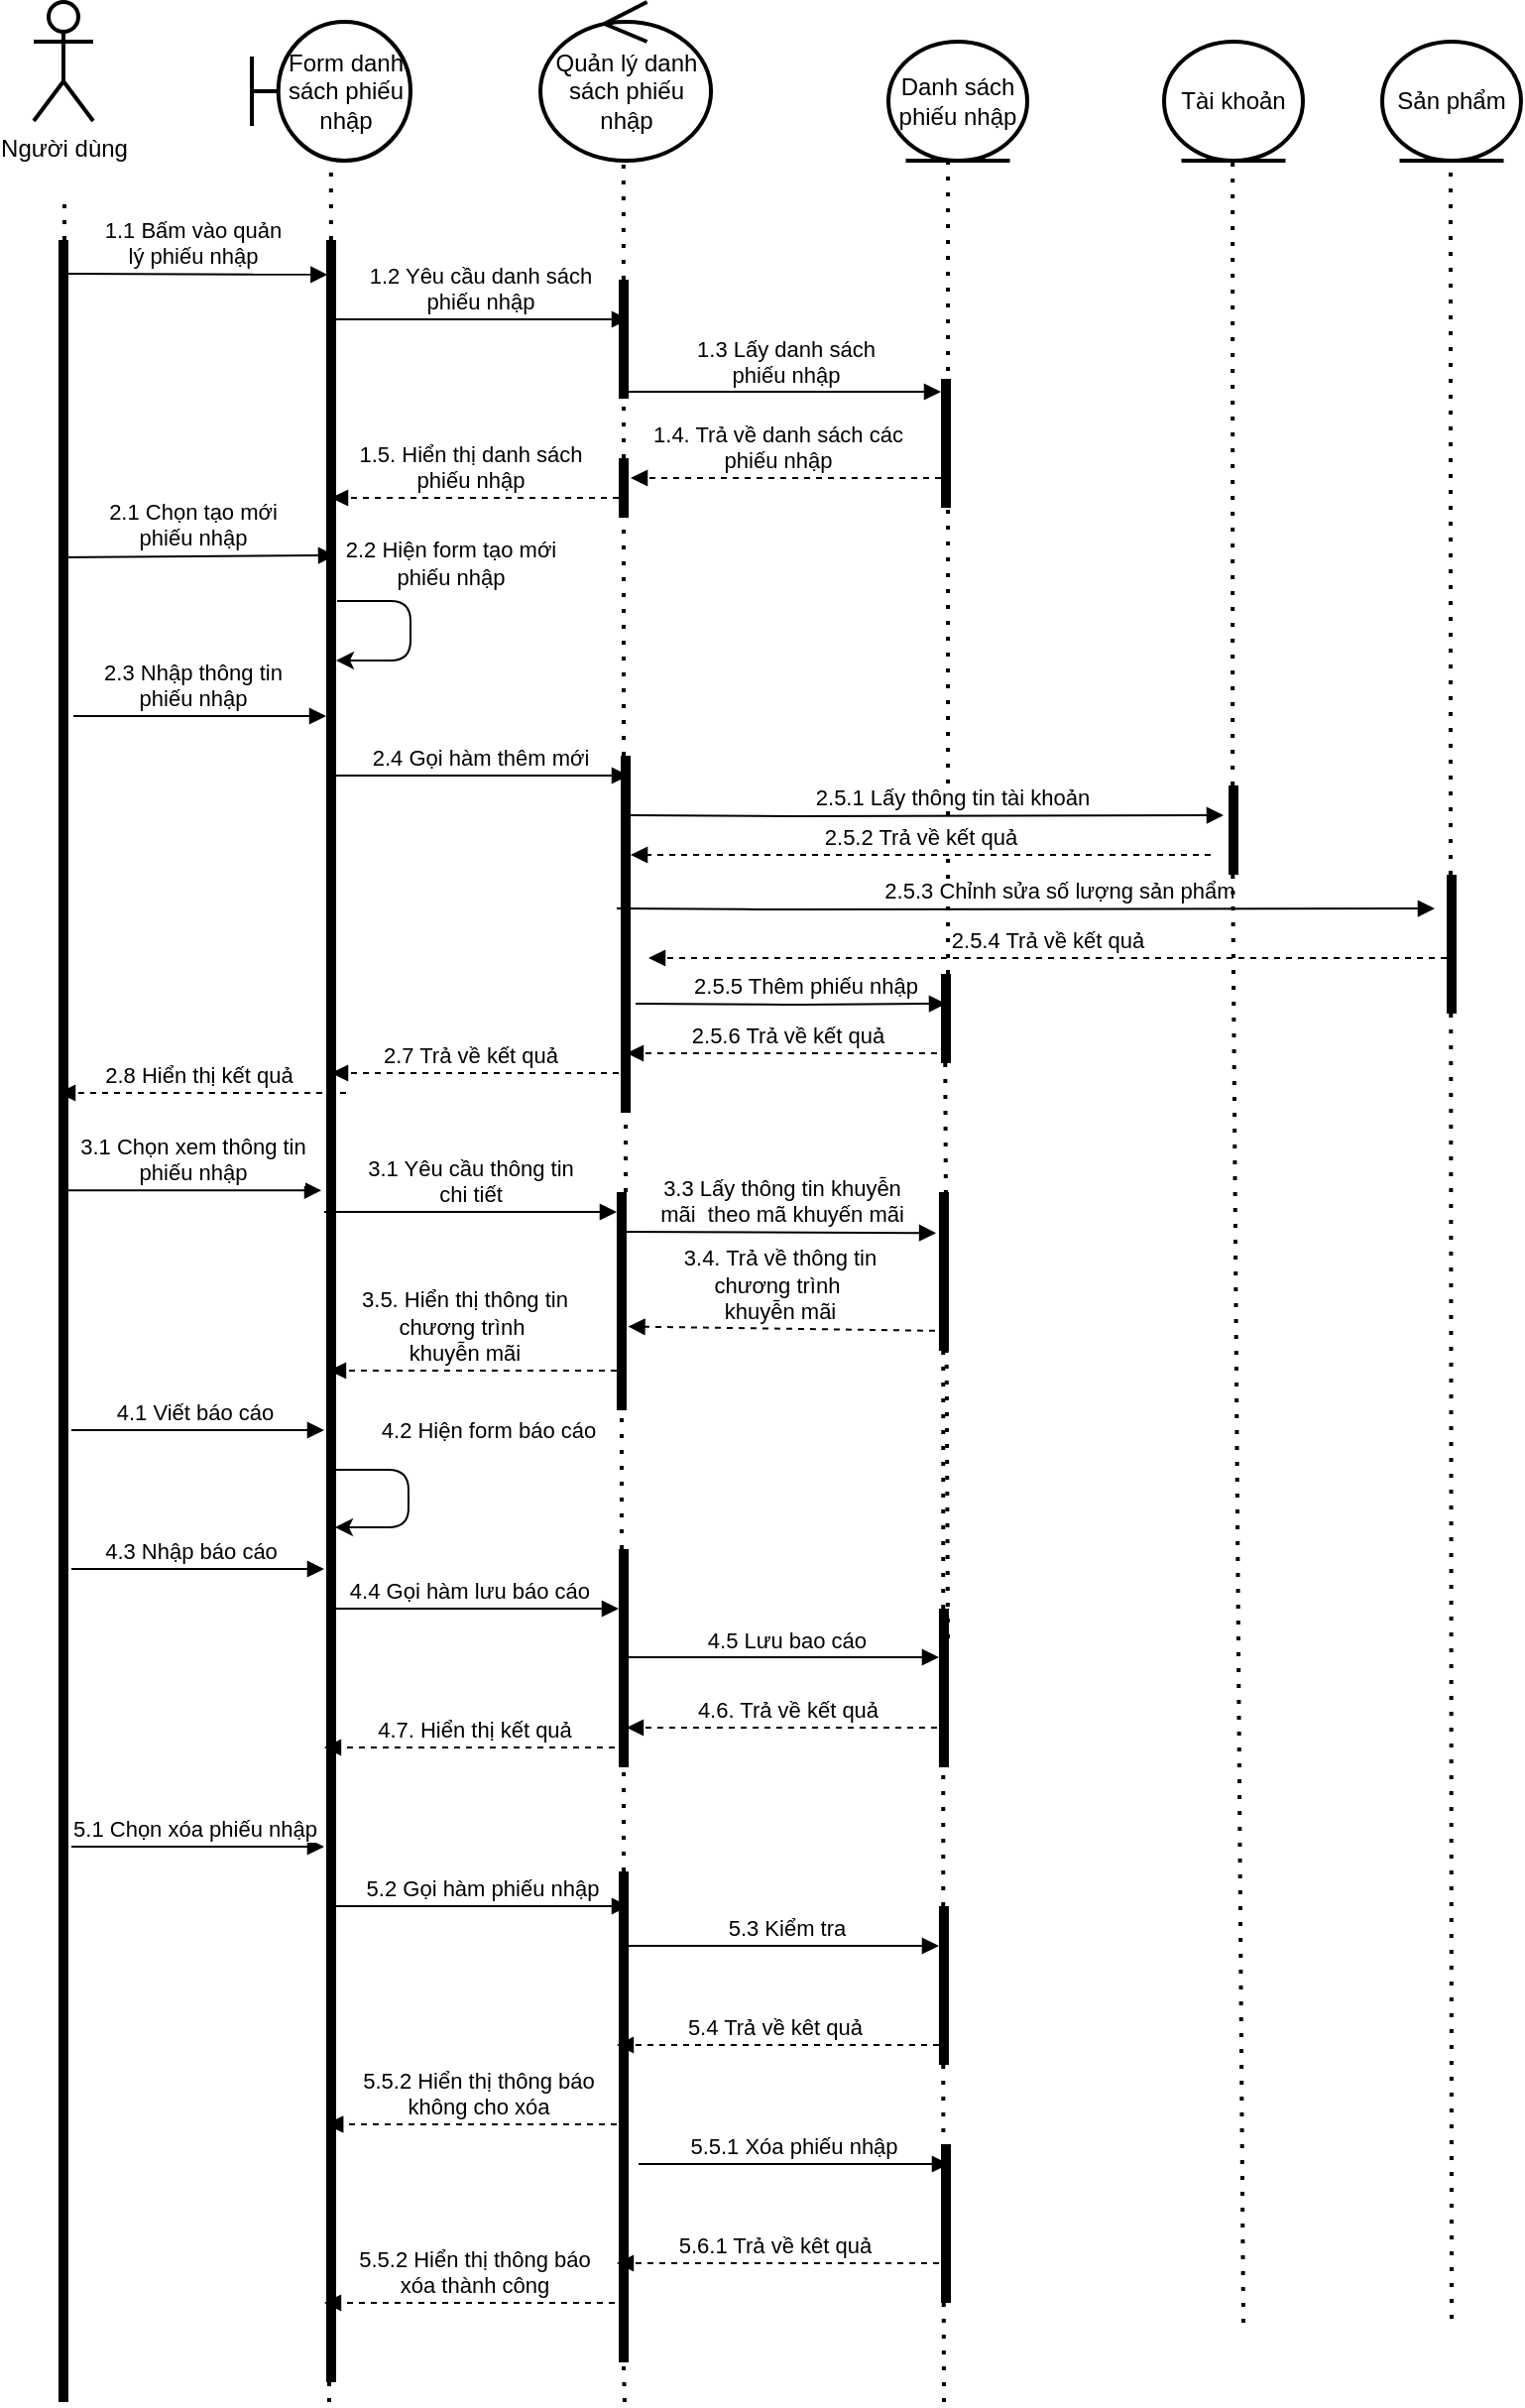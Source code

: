 <mxfile version="13.9.9" type="device"><diagram id="Q7d6YBuQLxUOL5t8z1tL" name="Page-1"><mxGraphModel dx="910" dy="413" grid="1" gridSize="10" guides="1" tooltips="1" connect="1" arrows="1" fold="1" page="1" pageScale="1" pageWidth="850" pageHeight="1100" math="0" shadow="0"><root><mxCell id="0"/><mxCell id="1" parent="0"/><mxCell id="Fy_ponXXZvI6lLqEmKZw-1" value="" style="endArrow=none;dashed=1;html=1;dashPattern=1 3;strokeWidth=2;" parent="1" source="Fy_ponXXZvI6lLqEmKZw-5" edge="1"><mxGeometry width="50" height="50" relative="1" as="geometry"><mxPoint x="106" y="480" as="sourcePoint"/><mxPoint x="105.5" y="180" as="targetPoint"/></mxGeometry></mxCell><mxCell id="Fy_ponXXZvI6lLqEmKZw-2" value="Người dùng" style="shape=umlActor;verticalLabelPosition=bottom;verticalAlign=top;html=1;strokeWidth=2;fillColor=none;gradientColor=none;" parent="1" vertex="1"><mxGeometry x="90" y="80" width="30" height="60" as="geometry"/></mxCell><mxCell id="Fy_ponXXZvI6lLqEmKZw-3" value="Form danh sách phiếu nhập" style="shape=umlBoundary;whiteSpace=wrap;html=1;strokeWidth=2;fillColor=none;gradientColor=none;" parent="1" vertex="1"><mxGeometry x="200" y="90" width="80" height="70" as="geometry"/></mxCell><mxCell id="Fy_ponXXZvI6lLqEmKZw-4" value="Danh sách phiếu nhập" style="ellipse;shape=umlEntity;whiteSpace=wrap;html=1;strokeWidth=2;fillColor=none;gradientColor=none;" parent="1" vertex="1"><mxGeometry x="521" y="100" width="70" height="60" as="geometry"/></mxCell><mxCell id="Fy_ponXXZvI6lLqEmKZw-5" value="" style="html=1;points=[];perimeter=orthogonalPerimeter;fillColor=#000000;strokeColor=none;" parent="1" vertex="1"><mxGeometry x="102.5" y="200" width="5" height="1090" as="geometry"/></mxCell><mxCell id="Fy_ponXXZvI6lLqEmKZw-6" value="" style="endArrow=none;dashed=1;html=1;dashPattern=1 3;strokeWidth=2;" parent="1" edge="1"><mxGeometry width="50" height="50" relative="1" as="geometry"><mxPoint x="104.98" y="1290" as="sourcePoint"/><mxPoint x="104.98" y="1280" as="targetPoint"/></mxGeometry></mxCell><mxCell id="Fy_ponXXZvI6lLqEmKZw-7" value="" style="endArrow=none;dashed=1;html=1;dashPattern=1 3;strokeWidth=2;entryX=0.499;entryY=1.005;entryDx=0;entryDy=0;entryPerimeter=0;" parent="1" source="Fy_ponXXZvI6lLqEmKZw-12" target="Fy_ponXXZvI6lLqEmKZw-3" edge="1"><mxGeometry width="50" height="50" relative="1" as="geometry"><mxPoint x="239.57" y="500" as="sourcePoint"/><mxPoint x="239.57" y="460" as="targetPoint"/></mxGeometry></mxCell><mxCell id="Fy_ponXXZvI6lLqEmKZw-8" value="" style="endArrow=none;dashed=1;html=1;dashPattern=1 3;strokeWidth=2;entryX=0.499;entryY=1.005;entryDx=0;entryDy=0;entryPerimeter=0;" parent="1" source="Fy_ponXXZvI6lLqEmKZw-14" edge="1"><mxGeometry width="50" height="50" relative="1" as="geometry"><mxPoint x="387.07" y="499.65" as="sourcePoint"/><mxPoint x="387.42" y="160" as="targetPoint"/></mxGeometry></mxCell><mxCell id="Fy_ponXXZvI6lLqEmKZw-9" value="1.1 Bấm vào quản &lt;br&gt;lý phiếu nhập" style="html=1;verticalAlign=bottom;endArrow=block;entryX=0.135;entryY=0.083;entryDx=0;entryDy=0;entryPerimeter=0;" parent="1" edge="1"><mxGeometry x="-0.043" width="80" relative="1" as="geometry"><mxPoint x="107.5" y="217" as="sourcePoint"/><mxPoint x="238.175" y="217.45" as="targetPoint"/><mxPoint as="offset"/></mxGeometry></mxCell><mxCell id="Fy_ponXXZvI6lLqEmKZw-10" value="1.2 Yêu cầu danh sách &lt;br&gt;phiếu nhập" style="html=1;verticalAlign=bottom;endArrow=block;" parent="1" edge="1"><mxGeometry width="80" relative="1" as="geometry"><mxPoint x="240" y="240" as="sourcePoint"/><mxPoint x="390" y="240" as="targetPoint"/></mxGeometry></mxCell><mxCell id="Fy_ponXXZvI6lLqEmKZw-11" value="1.3 Lấy danh sách &lt;br&gt;phiếu nhập" style="html=1;verticalAlign=bottom;endArrow=block;" parent="1" target="Fy_ponXXZvI6lLqEmKZw-34" edge="1"><mxGeometry x="0.03" width="80" relative="1" as="geometry"><mxPoint x="386.02" y="276.5" as="sourcePoint"/><mxPoint x="518.02" y="273.5" as="targetPoint"/><mxPoint as="offset"/></mxGeometry></mxCell><mxCell id="Fy_ponXXZvI6lLqEmKZw-12" value="" style="html=1;points=[];perimeter=orthogonalPerimeter;fillColor=#000000;strokeColor=none;" parent="1" vertex="1"><mxGeometry x="237.5" y="200" width="5" height="150" as="geometry"/></mxCell><mxCell id="Fy_ponXXZvI6lLqEmKZw-13" value="" style="endArrow=none;dashed=1;html=1;dashPattern=1 3;strokeWidth=2;entryX=0.499;entryY=1.005;entryDx=0;entryDy=0;entryPerimeter=0;" parent="1" source="Fy_ponXXZvI6lLqEmKZw-20" target="Fy_ponXXZvI6lLqEmKZw-12" edge="1"><mxGeometry width="50" height="50" relative="1" as="geometry"><mxPoint x="239.57" y="500" as="sourcePoint"/><mxPoint x="239.92" y="160.35" as="targetPoint"/></mxGeometry></mxCell><mxCell id="Fy_ponXXZvI6lLqEmKZw-14" value="" style="html=1;points=[];perimeter=orthogonalPerimeter;fillColor=#000000;strokeColor=none;" parent="1" vertex="1"><mxGeometry x="385" y="220" width="5" height="60" as="geometry"/></mxCell><mxCell id="Fy_ponXXZvI6lLqEmKZw-15" value="" style="endArrow=none;dashed=1;html=1;dashPattern=1 3;strokeWidth=2;entryX=0.499;entryY=1.005;entryDx=0;entryDy=0;entryPerimeter=0;" parent="1" source="Fy_ponXXZvI6lLqEmKZw-18" target="Fy_ponXXZvI6lLqEmKZw-14" edge="1"><mxGeometry width="50" height="50" relative="1" as="geometry"><mxPoint x="387.07" y="499.65" as="sourcePoint"/><mxPoint x="387.42" y="160" as="targetPoint"/></mxGeometry></mxCell><mxCell id="Fy_ponXXZvI6lLqEmKZw-16" value="1.4. Trả về danh sách các &lt;br&gt;phiếu nhập" style="html=1;verticalAlign=bottom;endArrow=block;dashed=1;" parent="1" source="Fy_ponXXZvI6lLqEmKZw-34" edge="1"><mxGeometry x="0.067" width="80" relative="1" as="geometry"><mxPoint x="510" y="320" as="sourcePoint"/><mxPoint x="391.02" y="320" as="targetPoint"/><mxPoint x="1" as="offset"/></mxGeometry></mxCell><mxCell id="Fy_ponXXZvI6lLqEmKZw-17" value="1.5. Hiển thị danh sách &lt;br&gt;phiếu nhập" style="html=1;verticalAlign=bottom;endArrow=block;dashed=1;" parent="1" edge="1"><mxGeometry x="0.035" width="80" relative="1" as="geometry"><mxPoint x="385" y="330" as="sourcePoint"/><mxPoint x="240" y="330" as="targetPoint"/><Array as="points"><mxPoint x="310" y="330"/></Array><mxPoint as="offset"/></mxGeometry></mxCell><mxCell id="Fy_ponXXZvI6lLqEmKZw-18" value="" style="html=1;points=[];perimeter=orthogonalPerimeter;fillColor=#000000;strokeColor=none;" parent="1" vertex="1"><mxGeometry x="385" y="310" width="5" height="30" as="geometry"/></mxCell><mxCell id="Fy_ponXXZvI6lLqEmKZw-19" value="" style="endArrow=none;dashed=1;html=1;dashPattern=1 3;strokeWidth=2;entryX=0.499;entryY=1.005;entryDx=0;entryDy=0;entryPerimeter=0;" parent="1" source="U2sSOAighWxSIM6Hbvee-6" target="Fy_ponXXZvI6lLqEmKZw-18" edge="1"><mxGeometry width="50" height="50" relative="1" as="geometry"><mxPoint x="387" y="680" as="sourcePoint"/><mxPoint x="387.495" y="280.3" as="targetPoint"/></mxGeometry></mxCell><mxCell id="Fy_ponXXZvI6lLqEmKZw-20" value="" style="html=1;points=[];perimeter=orthogonalPerimeter;fillColor=#000000;strokeColor=none;" parent="1" vertex="1"><mxGeometry x="237.5" y="340" width="5" height="50" as="geometry"/></mxCell><mxCell id="Fy_ponXXZvI6lLqEmKZw-21" value="" style="endArrow=none;dashed=1;html=1;dashPattern=1 3;strokeWidth=2;entryX=0.499;entryY=1.005;entryDx=0;entryDy=0;entryPerimeter=0;" parent="1" source="Fy_ponXXZvI6lLqEmKZw-22" target="Fy_ponXXZvI6lLqEmKZw-20" edge="1"><mxGeometry width="50" height="50" relative="1" as="geometry"><mxPoint x="239.57" y="500" as="sourcePoint"/><mxPoint x="239.995" y="243.2" as="targetPoint"/></mxGeometry></mxCell><mxCell id="Fy_ponXXZvI6lLqEmKZw-22" value="" style="html=1;points=[];perimeter=orthogonalPerimeter;fillColor=#000000;strokeColor=none;" parent="1" vertex="1"><mxGeometry x="237.5" y="380" width="5" height="900" as="geometry"/></mxCell><mxCell id="Fy_ponXXZvI6lLqEmKZw-23" value="" style="endArrow=none;dashed=1;html=1;dashPattern=1 3;strokeWidth=2;entryX=0.499;entryY=1.005;entryDx=0;entryDy=0;entryPerimeter=0;" parent="1" edge="1"><mxGeometry width="50" height="50" relative="1" as="geometry"><mxPoint x="238.98" y="1290" as="sourcePoint"/><mxPoint x="238.975" y="1274" as="targetPoint"/></mxGeometry></mxCell><mxCell id="Fy_ponXXZvI6lLqEmKZw-24" value="Quản lý danh sách phiếu nhập" style="ellipse;shape=umlControl;whiteSpace=wrap;html=1;strokeWidth=2;fillColor=none;gradientColor=none;" parent="1" vertex="1"><mxGeometry x="345.51" y="80" width="86.02" height="80" as="geometry"/></mxCell><mxCell id="Fy_ponXXZvI6lLqEmKZw-25" value="" style="endArrow=none;dashed=1;html=1;dashPattern=1 3;strokeWidth=2;entryX=0.429;entryY=1;entryDx=0;entryDy=0;entryPerimeter=0;" parent="1" target="Fy_ponXXZvI6lLqEmKZw-4" edge="1" source="jERrd6tsddWbxoiJSOSd-9"><mxGeometry width="50" height="50" relative="1" as="geometry"><mxPoint x="551" y="905" as="sourcePoint"/><mxPoint x="554.92" y="160" as="targetPoint"/><Array as="points"/></mxGeometry></mxCell><mxCell id="Fy_ponXXZvI6lLqEmKZw-26" value="2.1 Chọn tạo mới &lt;br&gt;phiếu nhập" style="html=1;verticalAlign=bottom;endArrow=block;entryX=0.9;entryY=0.38;entryDx=0;entryDy=0;entryPerimeter=0;" parent="1" target="Fy_ponXXZvI6lLqEmKZw-20" edge="1"><mxGeometry x="-0.032" y="1" width="80" relative="1" as="geometry"><mxPoint x="102.5" y="360" as="sourcePoint"/><mxPoint x="233.175" y="360.45" as="targetPoint"/><mxPoint as="offset"/></mxGeometry></mxCell><mxCell id="Fy_ponXXZvI6lLqEmKZw-27" value="2.2 Hiện form tạo mới &lt;br&gt;phiếu nhập" style="endArrow=classic;html=1;" parent="1" target="Fy_ponXXZvI6lLqEmKZw-22" edge="1"><mxGeometry x="-0.234" y="30" width="50" height="50" relative="1" as="geometry"><mxPoint x="243" y="382" as="sourcePoint"/><mxPoint x="280" y="400" as="targetPoint"/><Array as="points"><mxPoint x="280" y="382"/><mxPoint x="280" y="412"/></Array><mxPoint x="-10" y="-22" as="offset"/></mxGeometry></mxCell><mxCell id="Fy_ponXXZvI6lLqEmKZw-28" value="2.3 Nhập thông tin &lt;br&gt;phiếu nhập" style="html=1;verticalAlign=bottom;endArrow=block;entryX=0.9;entryY=0.38;entryDx=0;entryDy=0;entryPerimeter=0;" parent="1" edge="1"><mxGeometry x="-0.059" width="80" relative="1" as="geometry"><mxPoint x="110" y="440" as="sourcePoint"/><mxPoint x="237.5" y="440" as="targetPoint"/><mxPoint as="offset"/></mxGeometry></mxCell><mxCell id="Fy_ponXXZvI6lLqEmKZw-29" value="2.4 Gọi hàm thêm mới" style="html=1;verticalAlign=bottom;endArrow=block;" parent="1" edge="1"><mxGeometry width="80" relative="1" as="geometry"><mxPoint x="240" y="470" as="sourcePoint"/><mxPoint x="390" y="470" as="targetPoint"/></mxGeometry></mxCell><mxCell id="Fy_ponXXZvI6lLqEmKZw-30" value="" style="html=1;points=[];perimeter=orthogonalPerimeter;fillColor=#000000;strokeColor=none;" parent="1" vertex="1"><mxGeometry x="386.02" y="460" width="5" height="80" as="geometry"/></mxCell><mxCell id="Fy_ponXXZvI6lLqEmKZw-31" value="2.5.3 Chỉnh sửa số lượng sản phẩm" style="html=1;verticalAlign=bottom;endArrow=block;" parent="1" edge="1"><mxGeometry x="0.084" width="80" relative="1" as="geometry"><mxPoint x="383.98" y="537" as="sourcePoint"/><mxPoint x="796.48" y="537" as="targetPoint"/><mxPoint as="offset"/><Array as="points"><mxPoint x="457.96" y="537.5"/></Array></mxGeometry></mxCell><mxCell id="Fy_ponXXZvI6lLqEmKZw-32" value="2.5.6 Trả về kết quả " style="html=1;verticalAlign=bottom;endArrow=block;dashed=1;entryX=0.796;entryY=0.75;entryDx=0;entryDy=0;entryPerimeter=0;" parent="1" edge="1"><mxGeometry width="80" relative="1" as="geometry"><mxPoint x="551.48" y="610" as="sourcePoint"/><mxPoint x="388.98" y="610" as="targetPoint"/></mxGeometry></mxCell><mxCell id="Fy_ponXXZvI6lLqEmKZw-34" value="" style="html=1;points=[];perimeter=orthogonalPerimeter;fillColor=#000000;strokeColor=none;" parent="1" vertex="1"><mxGeometry x="547.5" y="270" width="5" height="65" as="geometry"/></mxCell><mxCell id="Fy_ponXXZvI6lLqEmKZw-36" value="2.7 Trả về kết quả" style="html=1;verticalAlign=bottom;endArrow=block;dashed=1;" parent="1" edge="1"><mxGeometry x="0.035" width="80" relative="1" as="geometry"><mxPoint x="385.0" y="620" as="sourcePoint"/><mxPoint x="240.0" y="620" as="targetPoint"/><Array as="points"><mxPoint x="310.0" y="620"/></Array><mxPoint as="offset"/></mxGeometry></mxCell><mxCell id="Fy_ponXXZvI6lLqEmKZw-37" value="3.1 Chọn xem thông tin &lt;br&gt;phiếu nhập" style="html=1;verticalAlign=bottom;endArrow=block;entryX=0.9;entryY=0.38;entryDx=0;entryDy=0;entryPerimeter=0;" parent="1" edge="1"><mxGeometry x="-0.02" width="80" relative="1" as="geometry"><mxPoint x="107.5" y="679.17" as="sourcePoint"/><mxPoint x="235" y="679.17" as="targetPoint"/><mxPoint as="offset"/></mxGeometry></mxCell><mxCell id="Fy_ponXXZvI6lLqEmKZw-38" value="3.1 Yêu cầu thông tin &lt;br&gt;chi tiết" style="html=1;verticalAlign=bottom;endArrow=block;" parent="1" edge="1"><mxGeometry x="-0.018" width="80" relative="1" as="geometry"><mxPoint x="236.48" y="690" as="sourcePoint"/><mxPoint x="383.98" y="690" as="targetPoint"/><mxPoint x="1" as="offset"/></mxGeometry></mxCell><mxCell id="Fy_ponXXZvI6lLqEmKZw-39" value="" style="html=1;points=[];perimeter=orthogonalPerimeter;fillColor=#000000;strokeColor=none;" parent="1" vertex="1"><mxGeometry x="383.98" y="680" width="5" height="110" as="geometry"/></mxCell><mxCell id="Fy_ponXXZvI6lLqEmKZw-40" value="" style="endArrow=none;dashed=1;html=1;dashPattern=1 3;strokeWidth=2;entryX=0.499;entryY=1.005;entryDx=0;entryDy=0;entryPerimeter=0;" parent="1" source="Fy_ponXXZvI6lLqEmKZw-47" target="Fy_ponXXZvI6lLqEmKZw-39" edge="1"><mxGeometry width="50" height="50" relative="1" as="geometry"><mxPoint x="385.98" y="1040" as="sourcePoint"/><mxPoint x="386.475" y="430.15" as="targetPoint"/></mxGeometry></mxCell><mxCell id="Fy_ponXXZvI6lLqEmKZw-41" value="" style="html=1;points=[];perimeter=orthogonalPerimeter;fillColor=#000000;strokeColor=none;" parent="1" vertex="1"><mxGeometry x="546.48" y="680" width="5" height="80" as="geometry"/></mxCell><mxCell id="Fy_ponXXZvI6lLqEmKZw-42" value="" style="endArrow=none;dashed=1;html=1;dashPattern=1 3;strokeWidth=2;entryX=0.429;entryY=1;entryDx=0;entryDy=0;entryPerimeter=0;" parent="1" source="Fy_ponXXZvI6lLqEmKZw-53" target="Fy_ponXXZvI6lLqEmKZw-41" edge="1"><mxGeometry width="50" height="50" relative="1" as="geometry"><mxPoint x="548.98" y="1030" as="sourcePoint"/><mxPoint x="548.625" y="425" as="targetPoint"/><Array as="points"/></mxGeometry></mxCell><mxCell id="Fy_ponXXZvI6lLqEmKZw-43" value="3.3 Lấy thông tin khuyễn &lt;br&gt;mãi&amp;nbsp; theo mã khuyến mãi" style="html=1;verticalAlign=bottom;endArrow=block;entryX=-0.288;entryY=0.258;entryDx=0;entryDy=0;entryPerimeter=0;" parent="1" target="Fy_ponXXZvI6lLqEmKZw-41" edge="1"><mxGeometry x="0.03" width="80" relative="1" as="geometry"><mxPoint x="385" y="700" as="sourcePoint"/><mxPoint x="516.48" y="700" as="targetPoint"/><mxPoint as="offset"/></mxGeometry></mxCell><mxCell id="Fy_ponXXZvI6lLqEmKZw-44" value="3.4. Trả về thông tin&lt;br&gt;chương trình&amp;nbsp;&lt;br&gt;khuyễn mãi" style="html=1;verticalAlign=bottom;endArrow=block;dashed=1;entryX=1.153;entryY=0.616;entryDx=0;entryDy=0;entryPerimeter=0;" parent="1" target="Fy_ponXXZvI6lLqEmKZw-39" edge="1"><mxGeometry x="0.067" width="80" relative="1" as="geometry"><mxPoint x="550.46" y="750" as="sourcePoint"/><mxPoint x="423.98" y="750" as="targetPoint"/><mxPoint x="1" as="offset"/></mxGeometry></mxCell><mxCell id="Fy_ponXXZvI6lLqEmKZw-45" value="3.5. Hiển thị thông tin&lt;br&gt;chương trình&amp;nbsp;&lt;br&gt;khuyễn mãi" style="html=1;verticalAlign=bottom;endArrow=block;dashed=1;" parent="1" edge="1"><mxGeometry x="0.067" width="80" relative="1" as="geometry"><mxPoint x="383.98" y="770" as="sourcePoint"/><mxPoint x="238.98" y="770" as="targetPoint"/><mxPoint x="1" as="offset"/></mxGeometry></mxCell><mxCell id="Fy_ponXXZvI6lLqEmKZw-46" value="4.1 Viết báo cáo" style="html=1;verticalAlign=bottom;endArrow=block;entryX=0.9;entryY=0.38;entryDx=0;entryDy=0;entryPerimeter=0;" parent="1" edge="1"><mxGeometry x="-0.02" width="80" relative="1" as="geometry"><mxPoint x="108.98" y="800" as="sourcePoint"/><mxPoint x="236.48" y="800" as="targetPoint"/><mxPoint as="offset"/></mxGeometry></mxCell><mxCell id="Fy_ponXXZvI6lLqEmKZw-47" value="" style="html=1;points=[];perimeter=orthogonalPerimeter;fillColor=#000000;strokeColor=none;" parent="1" vertex="1"><mxGeometry x="385" y="860" width="5" height="110" as="geometry"/></mxCell><mxCell id="Fy_ponXXZvI6lLqEmKZw-48" value="" style="endArrow=none;dashed=1;html=1;dashPattern=1 3;strokeWidth=2;entryX=0.499;entryY=1.005;entryDx=0;entryDy=0;entryPerimeter=0;" parent="1" source="Fy_ponXXZvI6lLqEmKZw-63" target="Fy_ponXXZvI6lLqEmKZw-47" edge="1"><mxGeometry width="50" height="50" relative="1" as="geometry"><mxPoint x="387.98" y="1190" as="sourcePoint"/><mxPoint x="386.475" y="790.55" as="targetPoint"/></mxGeometry></mxCell><mxCell id="Fy_ponXXZvI6lLqEmKZw-49" value="4.2 Hiện form báo cáo" style="endArrow=classic;html=1;" parent="1" edge="1"><mxGeometry x="-0.282" y="45" width="50" height="50" relative="1" as="geometry"><mxPoint x="241.98" y="820" as="sourcePoint"/><mxPoint x="241.98" y="849" as="targetPoint"/><Array as="points"><mxPoint x="278.98" y="820"/><mxPoint x="278.98" y="849"/></Array><mxPoint x="-5" y="-20" as="offset"/></mxGeometry></mxCell><mxCell id="Fy_ponXXZvI6lLqEmKZw-51" value="4.4 Gọi hàm lưu báo cáo&amp;nbsp;" style="html=1;verticalAlign=bottom;endArrow=block;" parent="1" edge="1"><mxGeometry x="-0.018" width="80" relative="1" as="geometry"><mxPoint x="237.5" y="890" as="sourcePoint"/><mxPoint x="385" y="890" as="targetPoint"/><mxPoint x="1" as="offset"/></mxGeometry></mxCell><mxCell id="Fy_ponXXZvI6lLqEmKZw-52" value="4.5 Lưu bao cáo&amp;nbsp;" style="html=1;verticalAlign=bottom;endArrow=block;" parent="1" target="Fy_ponXXZvI6lLqEmKZw-53" edge="1"><mxGeometry x="0.03" width="80" relative="1" as="geometry"><mxPoint x="390" y="914.5" as="sourcePoint"/><mxPoint x="521.48" y="914.5" as="targetPoint"/><mxPoint as="offset"/></mxGeometry></mxCell><mxCell id="Fy_ponXXZvI6lLqEmKZw-53" value="" style="html=1;points=[];perimeter=orthogonalPerimeter;fillColor=#000000;strokeColor=none;" parent="1" vertex="1"><mxGeometry x="546.48" y="890" width="5" height="80" as="geometry"/></mxCell><mxCell id="Fy_ponXXZvI6lLqEmKZw-54" value="" style="endArrow=none;dashed=1;html=1;dashPattern=1 3;strokeWidth=2;entryX=0.429;entryY=1;entryDx=0;entryDy=0;entryPerimeter=0;" parent="1" source="Fy_ponXXZvI6lLqEmKZw-61" target="Fy_ponXXZvI6lLqEmKZw-53" edge="1"><mxGeometry width="50" height="50" relative="1" as="geometry"><mxPoint x="548.98" y="1190" as="sourcePoint"/><mxPoint x="548.625" y="760" as="targetPoint"/><Array as="points"/></mxGeometry></mxCell><mxCell id="Fy_ponXXZvI6lLqEmKZw-55" value="4.6. Trả về kết quả " style="html=1;verticalAlign=bottom;endArrow=block;dashed=1;entryX=0.796;entryY=0.75;entryDx=0;entryDy=0;entryPerimeter=0;" parent="1" edge="1"><mxGeometry width="80" relative="1" as="geometry"><mxPoint x="551.48" y="950" as="sourcePoint"/><mxPoint x="388.98" y="950" as="targetPoint"/></mxGeometry></mxCell><mxCell id="Fy_ponXXZvI6lLqEmKZw-56" value="4.7. Hiển thị kết quả " style="html=1;verticalAlign=bottom;endArrow=block;dashed=1;entryX=0.796;entryY=0.75;entryDx=0;entryDy=0;entryPerimeter=0;" parent="1" edge="1"><mxGeometry width="80" relative="1" as="geometry"><mxPoint x="388.98" y="960" as="sourcePoint"/><mxPoint x="236.48" y="960" as="targetPoint"/></mxGeometry></mxCell><mxCell id="Fy_ponXXZvI6lLqEmKZw-57" value="4.3 Nhập báo cáo" style="html=1;verticalAlign=bottom;endArrow=block;entryX=0.9;entryY=0.38;entryDx=0;entryDy=0;entryPerimeter=0;" parent="1" edge="1"><mxGeometry x="-0.059" width="80" relative="1" as="geometry"><mxPoint x="108.98" y="870" as="sourcePoint"/><mxPoint x="236.48" y="870" as="targetPoint"/><mxPoint as="offset"/></mxGeometry></mxCell><mxCell id="Fy_ponXXZvI6lLqEmKZw-58" value="5.1 Chọn xóa phiếu nhập" style="html=1;verticalAlign=bottom;endArrow=block;entryX=0.9;entryY=0.38;entryDx=0;entryDy=0;entryPerimeter=0;" parent="1" edge="1"><mxGeometry x="-0.02" width="80" relative="1" as="geometry"><mxPoint x="108.98" y="1010" as="sourcePoint"/><mxPoint x="236.48" y="1010" as="targetPoint"/><mxPoint as="offset"/></mxGeometry></mxCell><mxCell id="Fy_ponXXZvI6lLqEmKZw-59" value="5.2 Gọi hàm phiếu nhập" style="html=1;verticalAlign=bottom;endArrow=block;" parent="1" edge="1"><mxGeometry x="-0.018" width="80" relative="1" as="geometry"><mxPoint x="242.5" y="1040" as="sourcePoint"/><mxPoint x="390" y="1040" as="targetPoint"/><mxPoint x="1" as="offset"/><Array as="points"><mxPoint x="313.98" y="1040"/></Array></mxGeometry></mxCell><mxCell id="Fy_ponXXZvI6lLqEmKZw-60" value="5.3 Kiểm tra&amp;nbsp;" style="html=1;verticalAlign=bottom;endArrow=block;" parent="1" edge="1"><mxGeometry x="0.03" width="80" relative="1" as="geometry"><mxPoint x="390" y="1060.0" as="sourcePoint"/><mxPoint x="546.48" y="1060.0" as="targetPoint"/><mxPoint as="offset"/></mxGeometry></mxCell><mxCell id="Fy_ponXXZvI6lLqEmKZw-61" value="" style="html=1;points=[];perimeter=orthogonalPerimeter;fillColor=#000000;strokeColor=none;" parent="1" vertex="1"><mxGeometry x="546.48" y="1040" width="5" height="80" as="geometry"/></mxCell><mxCell id="Fy_ponXXZvI6lLqEmKZw-62" value="" style="endArrow=none;dashed=1;html=1;dashPattern=1 3;strokeWidth=2;entryX=0.429;entryY=1;entryDx=0;entryDy=0;entryPerimeter=0;" parent="1" target="Fy_ponXXZvI6lLqEmKZw-61" edge="1"><mxGeometry width="50" height="50" relative="1" as="geometry"><mxPoint x="548.98" y="1290" as="sourcePoint"/><mxPoint x="548.625" y="970" as="targetPoint"/><Array as="points"/></mxGeometry></mxCell><mxCell id="Fy_ponXXZvI6lLqEmKZw-63" value="" style="html=1;points=[];perimeter=orthogonalPerimeter;fillColor=#000000;strokeColor=none;" parent="1" vertex="1"><mxGeometry x="385" y="1022.5" width="5" height="247.5" as="geometry"/></mxCell><mxCell id="Fy_ponXXZvI6lLqEmKZw-64" value="" style="endArrow=none;dashed=1;html=1;dashPattern=1 3;strokeWidth=2;entryX=0.499;entryY=1.005;entryDx=0;entryDy=0;entryPerimeter=0;" parent="1" target="Fy_ponXXZvI6lLqEmKZw-63" edge="1"><mxGeometry width="50" height="50" relative="1" as="geometry"><mxPoint x="387.98" y="1290" as="sourcePoint"/><mxPoint x="387.495" y="970.55" as="targetPoint"/></mxGeometry></mxCell><mxCell id="Fy_ponXXZvI6lLqEmKZw-65" value="5.4 Trả về kêt quả&amp;nbsp;" style="html=1;verticalAlign=bottom;endArrow=block;dashed=1;entryX=0.796;entryY=0.75;entryDx=0;entryDy=0;entryPerimeter=0;" parent="1" edge="1"><mxGeometry width="80" relative="1" as="geometry"><mxPoint x="546.48" y="1110" as="sourcePoint"/><mxPoint x="383.98" y="1110" as="targetPoint"/></mxGeometry></mxCell><mxCell id="Fy_ponXXZvI6lLqEmKZw-68" value="5.5.1 Xóa phiếu nhập" style="html=1;verticalAlign=bottom;endArrow=block;" parent="1" edge="1"><mxGeometry x="-0.004" width="80" relative="1" as="geometry"><mxPoint x="395" y="1170.0" as="sourcePoint"/><mxPoint x="551.48" y="1170.0" as="targetPoint"/><mxPoint as="offset"/></mxGeometry></mxCell><mxCell id="Fy_ponXXZvI6lLqEmKZw-69" value="" style="html=1;points=[];perimeter=orthogonalPerimeter;fillColor=#000000;strokeColor=none;" parent="1" vertex="1"><mxGeometry x="547.5" y="1160" width="5" height="80" as="geometry"/></mxCell><mxCell id="Fy_ponXXZvI6lLqEmKZw-70" value="5.6.1 Trả về kêt quả&amp;nbsp;" style="html=1;verticalAlign=bottom;endArrow=block;dashed=1;entryX=0.796;entryY=0.75;entryDx=0;entryDy=0;entryPerimeter=0;" parent="1" edge="1"><mxGeometry width="80" relative="1" as="geometry"><mxPoint x="546.48" y="1220" as="sourcePoint"/><mxPoint x="383.98" y="1220" as="targetPoint"/></mxGeometry></mxCell><mxCell id="Fy_ponXXZvI6lLqEmKZw-73" value="5.5.2 Hiển thị thông báo &lt;br&gt;không cho xóa" style="html=1;verticalAlign=bottom;endArrow=block;dashed=1;entryX=0.796;entryY=0.75;entryDx=0;entryDy=0;entryPerimeter=0;" parent="1" edge="1"><mxGeometry width="80" relative="1" as="geometry"><mxPoint x="390" y="1150" as="sourcePoint"/><mxPoint x="237.5" y="1150" as="targetPoint"/></mxGeometry></mxCell><mxCell id="Fy_ponXXZvI6lLqEmKZw-74" value="5.5.2 Hiển thị thông báo &lt;br&gt;không cho xóa" style="html=1;verticalAlign=bottom;endArrow=block;dashed=1;entryX=0.796;entryY=0.75;entryDx=0;entryDy=0;entryPerimeter=0;" parent="1" edge="1"><mxGeometry width="80" relative="1" as="geometry"><mxPoint x="390" y="1150" as="sourcePoint"/><mxPoint x="237.5" y="1150" as="targetPoint"/></mxGeometry></mxCell><mxCell id="Fy_ponXXZvI6lLqEmKZw-77" value="5.5.2 Hiển thị thông báo &lt;br&gt;xóa thành công" style="html=1;verticalAlign=bottom;endArrow=block;dashed=1;entryX=0.796;entryY=0.75;entryDx=0;entryDy=0;entryPerimeter=0;" parent="1" edge="1"><mxGeometry width="80" relative="1" as="geometry"><mxPoint x="388.98" y="1240" as="sourcePoint"/><mxPoint x="236.48" y="1240" as="targetPoint"/></mxGeometry></mxCell><mxCell id="U2sSOAighWxSIM6Hbvee-1" value="Tài khoản" style="ellipse;shape=umlEntity;whiteSpace=wrap;html=1;strokeWidth=2;fillColor=none;gradientColor=none;" parent="1" vertex="1"><mxGeometry x="660" y="100" width="70" height="60" as="geometry"/></mxCell><mxCell id="U2sSOAighWxSIM6Hbvee-2" value="" style="endArrow=none;dashed=1;html=1;dashPattern=1 3;strokeWidth=2;entryX=0.429;entryY=1;entryDx=0;entryDy=0;entryPerimeter=0;" parent="1" source="Fy_ponXXZvI6lLqEmKZw-33" edge="1"><mxGeometry width="50" height="50" relative="1" as="geometry"><mxPoint x="700" y="1202" as="sourcePoint"/><mxPoint x="694.58" y="160" as="targetPoint"/><Array as="points"/></mxGeometry></mxCell><mxCell id="U2sSOAighWxSIM6Hbvee-3" value="2.5.1 Lấy thông tin tài khoản" style="html=1;verticalAlign=bottom;endArrow=block;" parent="1" edge="1"><mxGeometry x="0.084" width="80" relative="1" as="geometry"><mxPoint x="391.02" y="490" as="sourcePoint"/><mxPoint x="690" y="490" as="targetPoint"/><mxPoint as="offset"/><Array as="points"><mxPoint x="465" y="490.5"/></Array></mxGeometry></mxCell><mxCell id="U2sSOAighWxSIM6Hbvee-4" value="2.5.2 Trả về kết quả " style="html=1;verticalAlign=bottom;endArrow=block;dashed=1;" parent="1" edge="1"><mxGeometry width="80" relative="1" as="geometry"><mxPoint x="683.52" y="510" as="sourcePoint"/><mxPoint x="391.02" y="510" as="targetPoint"/></mxGeometry></mxCell><mxCell id="Fy_ponXXZvI6lLqEmKZw-33" value="" style="html=1;points=[];perimeter=orthogonalPerimeter;fillColor=#000000;strokeColor=none;" parent="1" vertex="1"><mxGeometry x="692.5" y="475" width="5" height="45" as="geometry"/></mxCell><mxCell id="U2sSOAighWxSIM6Hbvee-5" value="" style="endArrow=none;dashed=1;html=1;dashPattern=1 3;strokeWidth=2;entryX=0.429;entryY=1;entryDx=0;entryDy=0;entryPerimeter=0;" parent="1" target="Fy_ponXXZvI6lLqEmKZw-33" edge="1"><mxGeometry width="50" height="50" relative="1" as="geometry"><mxPoint x="700" y="1250" as="sourcePoint"/><mxPoint x="694.58" y="160" as="targetPoint"/><Array as="points"/></mxGeometry></mxCell><mxCell id="U2sSOAighWxSIM6Hbvee-6" value="" style="html=1;points=[];perimeter=orthogonalPerimeter;fillColor=#000000;strokeColor=none;" parent="1" vertex="1"><mxGeometry x="386.02" y="500" width="5" height="140" as="geometry"/></mxCell><mxCell id="U2sSOAighWxSIM6Hbvee-7" value="" style="endArrow=none;dashed=1;html=1;dashPattern=1 3;strokeWidth=2;entryX=0.499;entryY=1.005;entryDx=0;entryDy=0;entryPerimeter=0;" parent="1" source="Fy_ponXXZvI6lLqEmKZw-39" edge="1"><mxGeometry width="50" height="50" relative="1" as="geometry"><mxPoint x="387.495" y="680" as="sourcePoint"/><mxPoint x="388.515" y="545.425" as="targetPoint"/></mxGeometry></mxCell><mxCell id="jERrd6tsddWbxoiJSOSd-1" value="Sản phẩm" style="ellipse;shape=umlEntity;whiteSpace=wrap;html=1;strokeWidth=2;fillColor=none;gradientColor=none;" vertex="1" parent="1"><mxGeometry x="770" y="100" width="70" height="60" as="geometry"/></mxCell><mxCell id="jERrd6tsddWbxoiJSOSd-2" value="" style="endArrow=none;dashed=1;html=1;dashPattern=1 3;strokeWidth=2;entryX=0.429;entryY=1;entryDx=0;entryDy=0;entryPerimeter=0;" edge="1" parent="1" source="jERrd6tsddWbxoiJSOSd-6"><mxGeometry width="50" height="50" relative="1" as="geometry"><mxPoint x="805" y="1248" as="sourcePoint"/><mxPoint x="804.5" y="160" as="targetPoint"/><Array as="points"/></mxGeometry></mxCell><mxCell id="jERrd6tsddWbxoiJSOSd-4" value="2.5.4 Trả về kết quả " style="html=1;verticalAlign=bottom;endArrow=block;dashed=1;" edge="1" parent="1"><mxGeometry width="80" relative="1" as="geometry"><mxPoint x="802.5" y="562" as="sourcePoint"/><mxPoint x="400" y="562" as="targetPoint"/></mxGeometry></mxCell><mxCell id="jERrd6tsddWbxoiJSOSd-6" value="" style="html=1;points=[];perimeter=orthogonalPerimeter;fillColor=#000000;strokeColor=none;" vertex="1" parent="1"><mxGeometry x="802.5" y="520" width="5" height="70" as="geometry"/></mxCell><mxCell id="jERrd6tsddWbxoiJSOSd-7" value="" style="endArrow=none;dashed=1;html=1;dashPattern=1 3;strokeWidth=2;entryX=0.429;entryY=1;entryDx=0;entryDy=0;entryPerimeter=0;" edge="1" parent="1" target="jERrd6tsddWbxoiJSOSd-6"><mxGeometry width="50" height="50" relative="1" as="geometry"><mxPoint x="805" y="1248" as="sourcePoint"/><mxPoint x="804.5" y="160" as="targetPoint"/><Array as="points"/></mxGeometry></mxCell><mxCell id="jERrd6tsddWbxoiJSOSd-8" value="2.5.5 Thêm phiếu nhập" style="html=1;verticalAlign=bottom;endArrow=block;" edge="1" parent="1"><mxGeometry x="0.084" width="80" relative="1" as="geometry"><mxPoint x="393.52" y="585" as="sourcePoint"/><mxPoint x="550" y="585" as="targetPoint"/><mxPoint as="offset"/><Array as="points"><mxPoint x="467.5" y="585.5"/></Array></mxGeometry></mxCell><mxCell id="jERrd6tsddWbxoiJSOSd-9" value="" style="html=1;points=[];perimeter=orthogonalPerimeter;fillColor=#000000;strokeColor=none;" vertex="1" parent="1"><mxGeometry x="547.5" y="570" width="5" height="45" as="geometry"/></mxCell><mxCell id="jERrd6tsddWbxoiJSOSd-10" value="" style="endArrow=none;dashed=1;html=1;dashPattern=1 3;strokeWidth=2;entryX=0.429;entryY=1;entryDx=0;entryDy=0;entryPerimeter=0;" edge="1" parent="1" target="jERrd6tsddWbxoiJSOSd-9"><mxGeometry width="50" height="50" relative="1" as="geometry"><mxPoint x="551" y="905" as="sourcePoint"/><mxPoint x="551.03" y="160" as="targetPoint"/><Array as="points"/></mxGeometry></mxCell><mxCell id="jERrd6tsddWbxoiJSOSd-12" value="2.8 Hiển thị&amp;nbsp;kết quả" style="html=1;verticalAlign=bottom;endArrow=block;dashed=1;" edge="1" parent="1"><mxGeometry x="0.035" width="80" relative="1" as="geometry"><mxPoint x="247.5" y="630" as="sourcePoint"/><mxPoint x="102.5" y="630" as="targetPoint"/><Array as="points"><mxPoint x="172.5" y="630"/></Array><mxPoint as="offset"/></mxGeometry></mxCell></root></mxGraphModel></diagram></mxfile>
